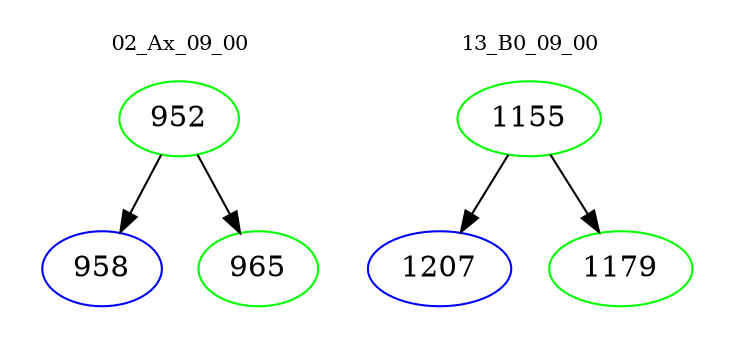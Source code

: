 digraph{
subgraph cluster_0 {
color = white
label = "02_Ax_09_00";
fontsize=10;
T0_952 [label="952", color="green"]
T0_952 -> T0_958 [color="black"]
T0_958 [label="958", color="blue"]
T0_952 -> T0_965 [color="black"]
T0_965 [label="965", color="green"]
}
subgraph cluster_1 {
color = white
label = "13_B0_09_00";
fontsize=10;
T1_1155 [label="1155", color="green"]
T1_1155 -> T1_1207 [color="black"]
T1_1207 [label="1207", color="blue"]
T1_1155 -> T1_1179 [color="black"]
T1_1179 [label="1179", color="green"]
}
}
